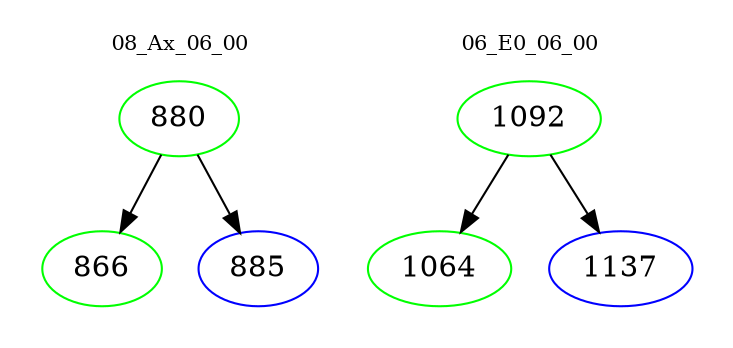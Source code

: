 digraph{
subgraph cluster_0 {
color = white
label = "08_Ax_06_00";
fontsize=10;
T0_880 [label="880", color="green"]
T0_880 -> T0_866 [color="black"]
T0_866 [label="866", color="green"]
T0_880 -> T0_885 [color="black"]
T0_885 [label="885", color="blue"]
}
subgraph cluster_1 {
color = white
label = "06_E0_06_00";
fontsize=10;
T1_1092 [label="1092", color="green"]
T1_1092 -> T1_1064 [color="black"]
T1_1064 [label="1064", color="green"]
T1_1092 -> T1_1137 [color="black"]
T1_1137 [label="1137", color="blue"]
}
}
